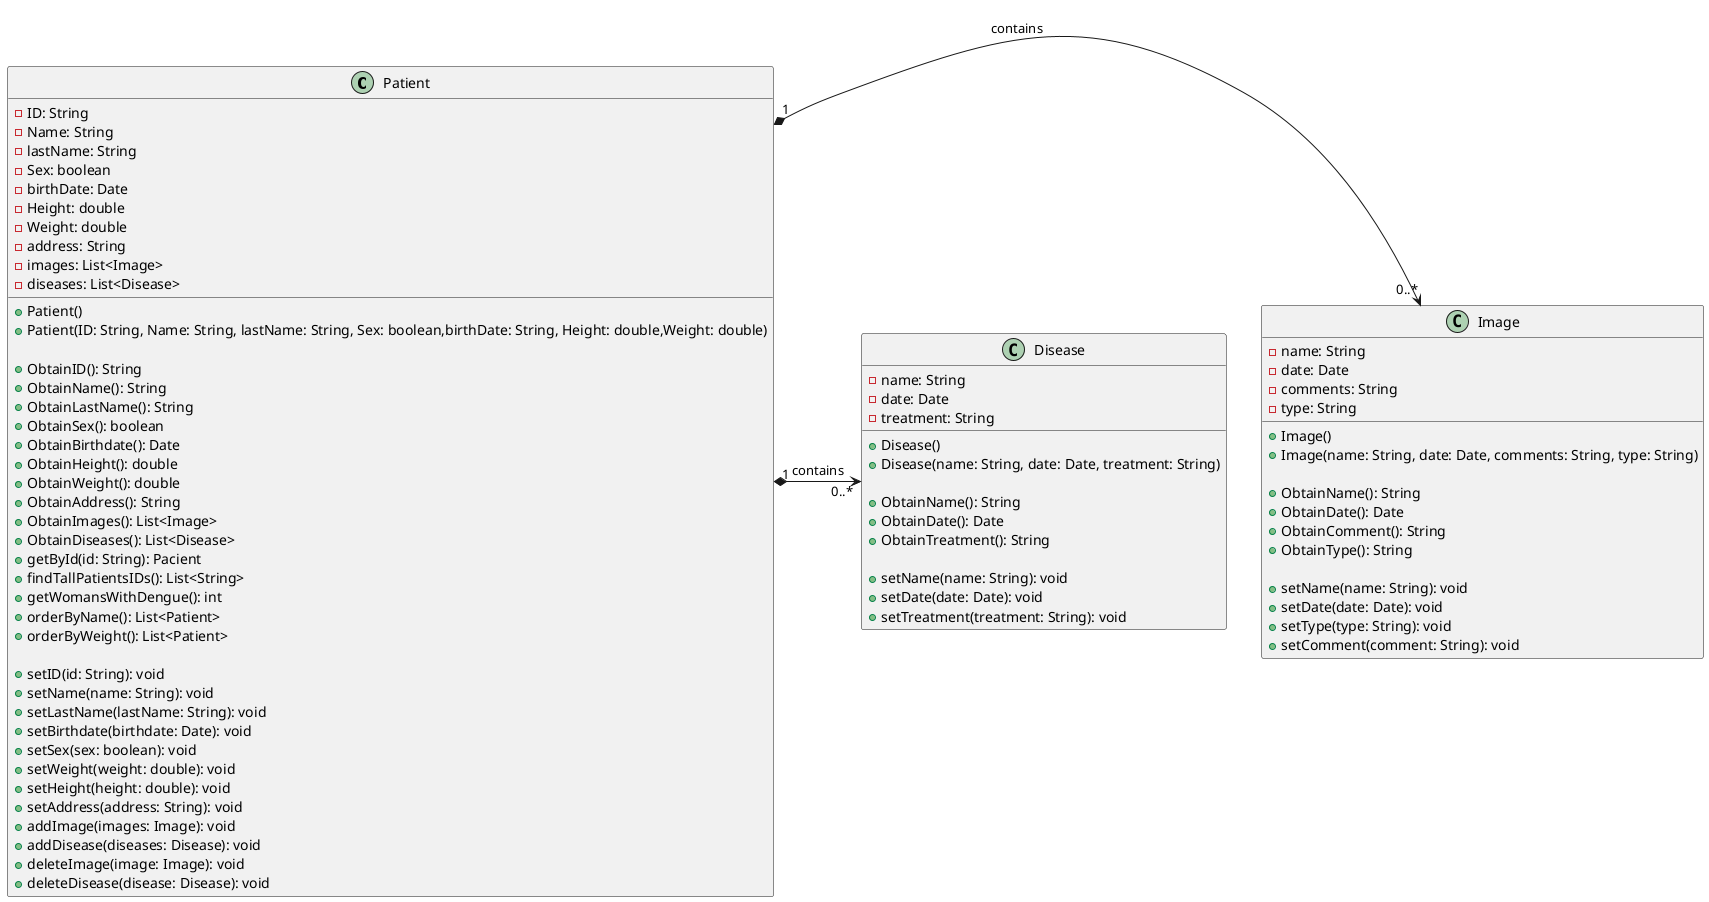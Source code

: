 @startuml
class Patient {
    -ID: String
    -Name: String
    -lastName: String
    -Sex: boolean
    -birthDate: Date
    -Height: double
    -Weight: double
    -address: String
    -images: List<Image>
    -diseases: List<Disease>
    
    +Patient()
    +Patient(ID: String, Name: String, lastName: String, Sex: boolean,birthDate: String, Height: double,Weight: double)
    
    +ObtainID(): String
    +ObtainName(): String
    +ObtainLastName(): String
    +ObtainSex(): boolean
    +ObtainBirthdate(): Date
    +ObtainHeight(): double
    +ObtainWeight(): double
    +ObtainAddress(): String
    +ObtainImages(): List<Image>
    +ObtainDiseases(): List<Disease>
    +getById(id: String): Pacient
    +findTallPatientsIDs(): List<String>
    +getWomansWithDengue(): int
    +orderByName(): List<Patient>
    +orderByWeight(): List<Patient>
    
    +setID(id: String): void
    +setName(name: String): void
    +setLastName(lastName: String): void
    +setBirthdate(birthdate: Date): void
    +setSex(sex: boolean): void
    +setWeight(weight: double): void
    +setHeight(height: double): void
    +setAddress(address: String): void
    +addImage(images: Image): void
    +addDisease(diseases: Disease): void
    +deleteImage(image: Image): void
    +deleteDisease(disease: Disease): void
  }
  class Image {
    -name: String
    -date: Date
    -comments: String
    -type: String

    +Image()
    +Image(name: String, date: Date, comments: String, type: String)
    
    +ObtainName(): String
    +ObtainDate(): Date
    +ObtainComment(): String
    +ObtainType(): String

    +setName(name: String): void
    +setDate(date: Date): void
    +setType(type: String): void
    +setComment(comment: String): void

  }
  class Disease {
    -name: String
    -date: Date
    -treatment: String

    +Disease()
    +Disease(name: String, date: Date, treatment: String)
    
    +ObtainName(): String
    +ObtainDate(): Date
    +ObtainTreatment(): String
    
    +setName(name: String): void
    +setDate(date: Date): void
    +setTreatment(treatment: String): void
  }
  Patient "1" *->"0..*" Image : contains
  Patient "1" *->"0..*" Disease : contains
@enduml